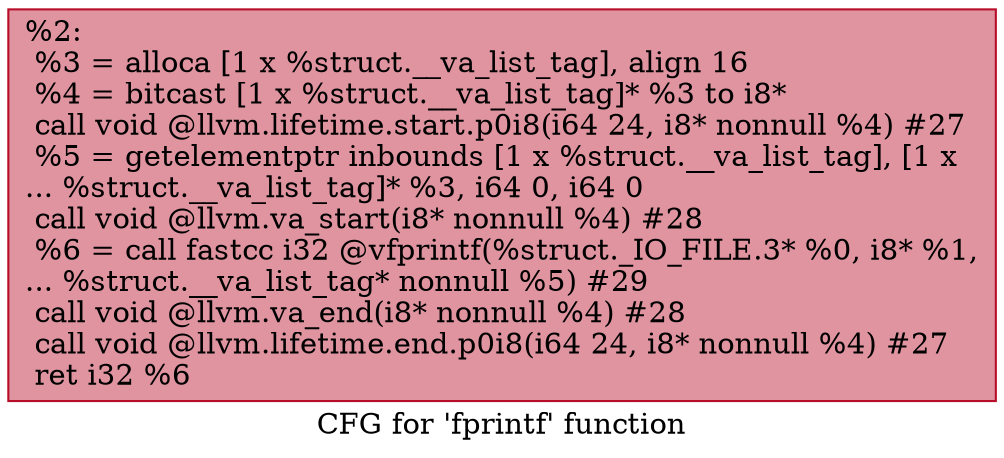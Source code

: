 digraph "CFG for 'fprintf' function" {
	label="CFG for 'fprintf' function";

	Node0x2514ef0 [shape=record,color="#b70d28ff", style=filled, fillcolor="#b70d2870",label="{%2:\l  %3 = alloca [1 x %struct.__va_list_tag], align 16\l  %4 = bitcast [1 x %struct.__va_list_tag]* %3 to i8*\l  call void @llvm.lifetime.start.p0i8(i64 24, i8* nonnull %4) #27\l  %5 = getelementptr inbounds [1 x %struct.__va_list_tag], [1 x\l... %struct.__va_list_tag]* %3, i64 0, i64 0\l  call void @llvm.va_start(i8* nonnull %4) #28\l  %6 = call fastcc i32 @vfprintf(%struct._IO_FILE.3* %0, i8* %1,\l... %struct.__va_list_tag* nonnull %5) #29\l  call void @llvm.va_end(i8* nonnull %4) #28\l  call void @llvm.lifetime.end.p0i8(i64 24, i8* nonnull %4) #27\l  ret i32 %6\l}"];
}
